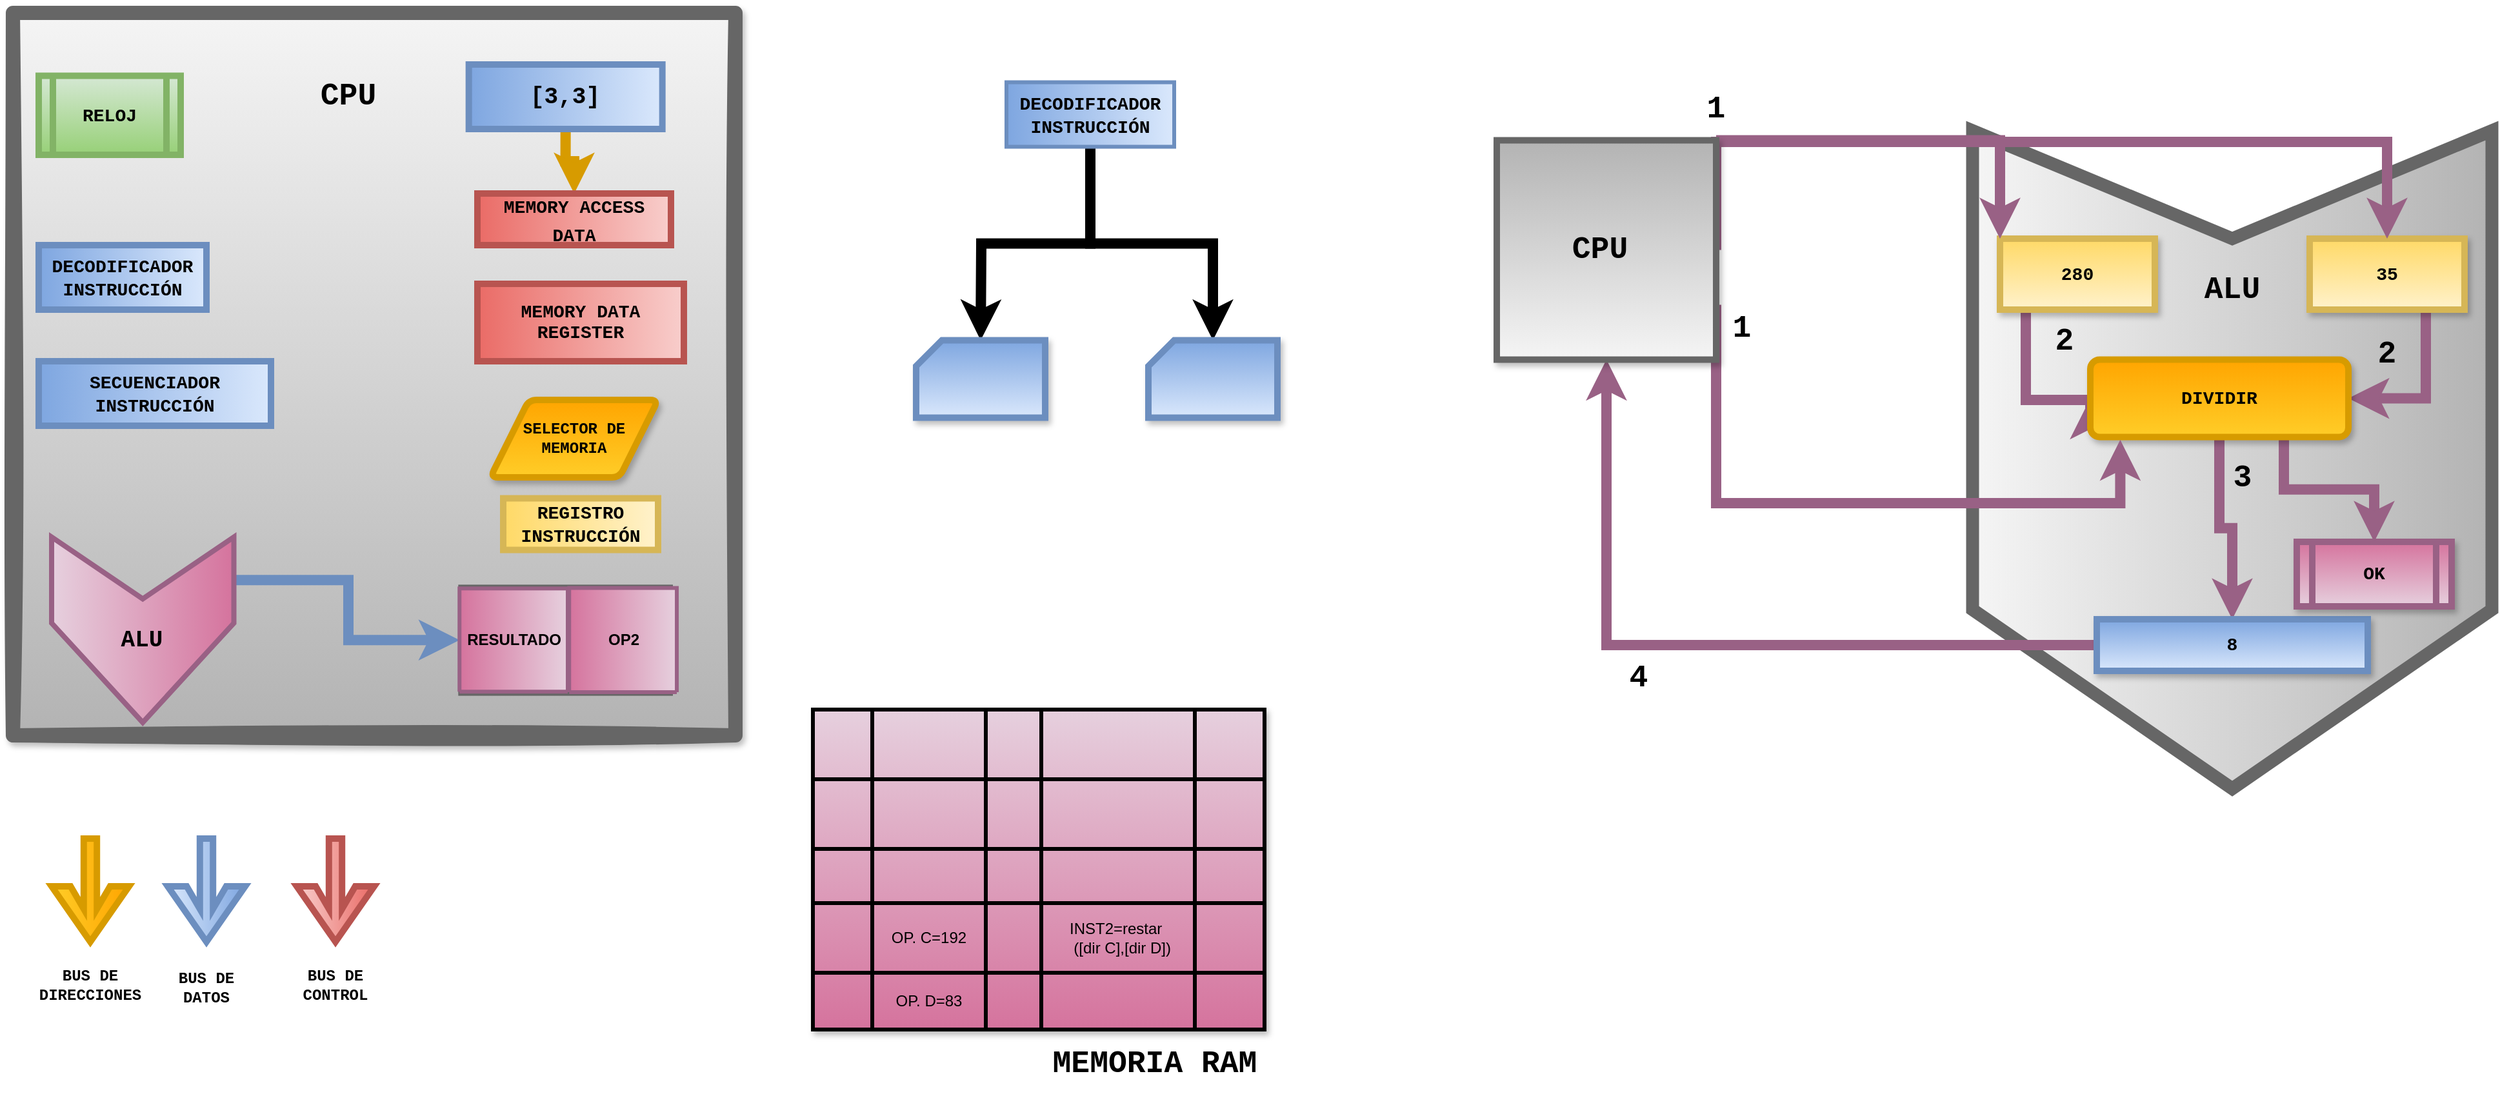 <mxfile version="20.8.16" type="device"><diagram name="Página-1" id="eSOa-aMUVNULndthw17S"><mxGraphModel dx="1650" dy="2099" grid="1" gridSize="10" guides="1" tooltips="1" connect="1" arrows="1" fold="1" page="1" pageScale="1" pageWidth="827" pageHeight="1169" math="0" shadow="0"><root><mxCell id="0"/><mxCell id="1" parent="0"/><mxCell id="Ky4NB8-9sMwnUa2ichxt-1" value="" style="whiteSpace=wrap;html=1;aspect=fixed;fillColor=#f5f5f5;strokeColor=#666666;gradientColor=#b3b3b3;strokeWidth=11;gradientDirection=south;shadow=1;sketch=1;curveFitting=1;jiggle=2;" parent="1" vertex="1"><mxGeometry x="310" y="-20" width="560" height="560" as="geometry"/></mxCell><mxCell id="Ky4NB8-9sMwnUa2ichxt-38" value="" style="shape=table;startSize=0;container=1;collapsible=0;childLayout=tableLayout;fillColor=#e6d0de;strokeColor=#000000;strokeWidth=3;swimlaneFillColor=none;shadow=1;gradientColor=#d5739d;" parent="1" vertex="1"><mxGeometry x="930" y="520" width="350" height="248" as="geometry"/></mxCell><mxCell id="Ky4NB8-9sMwnUa2ichxt-39" value="" style="shape=tableRow;horizontal=0;startSize=0;swimlaneHead=0;swimlaneBody=0;strokeColor=inherit;top=0;left=0;bottom=0;right=0;collapsible=0;dropTarget=0;fillColor=none;points=[[0,0.5],[1,0.5]];portConstraint=eastwest;" parent="Ky4NB8-9sMwnUa2ichxt-38" vertex="1"><mxGeometry width="350" height="54" as="geometry"/></mxCell><mxCell id="Ky4NB8-9sMwnUa2ichxt-40" value="" style="shape=partialRectangle;html=1;whiteSpace=wrap;connectable=0;strokeColor=inherit;overflow=hidden;fillColor=none;top=0;left=0;bottom=0;right=0;pointerEvents=1;" parent="Ky4NB8-9sMwnUa2ichxt-39" vertex="1"><mxGeometry width="46" height="54" as="geometry"><mxRectangle width="46" height="54" as="alternateBounds"/></mxGeometry></mxCell><mxCell id="Ky4NB8-9sMwnUa2ichxt-41" value="" style="shape=partialRectangle;html=1;whiteSpace=wrap;connectable=0;strokeColor=inherit;overflow=hidden;fillColor=none;top=0;left=0;bottom=0;right=0;pointerEvents=1;" parent="Ky4NB8-9sMwnUa2ichxt-39" vertex="1"><mxGeometry x="46" width="88" height="54" as="geometry"><mxRectangle width="88" height="54" as="alternateBounds"/></mxGeometry></mxCell><mxCell id="Ky4NB8-9sMwnUa2ichxt-42" value="" style="shape=partialRectangle;html=1;whiteSpace=wrap;connectable=0;strokeColor=inherit;overflow=hidden;fillColor=none;top=0;left=0;bottom=0;right=0;pointerEvents=1;" parent="Ky4NB8-9sMwnUa2ichxt-39" vertex="1"><mxGeometry x="134" width="43" height="54" as="geometry"><mxRectangle width="43" height="54" as="alternateBounds"/></mxGeometry></mxCell><mxCell id="Ky4NB8-9sMwnUa2ichxt-43" value="" style="shape=partialRectangle;html=1;whiteSpace=wrap;connectable=0;strokeColor=inherit;overflow=hidden;fillColor=none;top=0;left=0;bottom=0;right=0;pointerEvents=1;" parent="Ky4NB8-9sMwnUa2ichxt-39" vertex="1"><mxGeometry x="177" width="119" height="54" as="geometry"><mxRectangle width="119" height="54" as="alternateBounds"/></mxGeometry></mxCell><mxCell id="Ky4NB8-9sMwnUa2ichxt-44" value="" style="shape=partialRectangle;html=1;whiteSpace=wrap;connectable=0;strokeColor=inherit;overflow=hidden;fillColor=none;top=0;left=0;bottom=0;right=0;pointerEvents=1;" parent="Ky4NB8-9sMwnUa2ichxt-39" vertex="1"><mxGeometry x="296" width="54" height="54" as="geometry"><mxRectangle width="54" height="54" as="alternateBounds"/></mxGeometry></mxCell><mxCell id="Ky4NB8-9sMwnUa2ichxt-45" value="" style="shape=tableRow;horizontal=0;startSize=0;swimlaneHead=0;swimlaneBody=0;strokeColor=inherit;top=0;left=0;bottom=0;right=0;collapsible=0;dropTarget=0;fillColor=none;points=[[0,0.5],[1,0.5]];portConstraint=eastwest;" parent="Ky4NB8-9sMwnUa2ichxt-38" vertex="1"><mxGeometry y="54" width="350" height="54" as="geometry"/></mxCell><mxCell id="Ky4NB8-9sMwnUa2ichxt-46" value="" style="shape=partialRectangle;html=1;whiteSpace=wrap;connectable=0;strokeColor=inherit;overflow=hidden;fillColor=none;top=0;left=0;bottom=0;right=0;pointerEvents=1;" parent="Ky4NB8-9sMwnUa2ichxt-45" vertex="1"><mxGeometry width="46" height="54" as="geometry"><mxRectangle width="46" height="54" as="alternateBounds"/></mxGeometry></mxCell><mxCell id="Ky4NB8-9sMwnUa2ichxt-47" value="" style="shape=partialRectangle;html=1;whiteSpace=wrap;connectable=0;strokeColor=inherit;overflow=hidden;fillColor=none;top=0;left=0;bottom=0;right=0;pointerEvents=1;" parent="Ky4NB8-9sMwnUa2ichxt-45" vertex="1"><mxGeometry x="46" width="88" height="54" as="geometry"><mxRectangle width="88" height="54" as="alternateBounds"/></mxGeometry></mxCell><mxCell id="Ky4NB8-9sMwnUa2ichxt-48" value="" style="shape=partialRectangle;html=1;whiteSpace=wrap;connectable=0;strokeColor=inherit;overflow=hidden;fillColor=none;top=0;left=0;bottom=0;right=0;pointerEvents=1;" parent="Ky4NB8-9sMwnUa2ichxt-45" vertex="1"><mxGeometry x="134" width="43" height="54" as="geometry"><mxRectangle width="43" height="54" as="alternateBounds"/></mxGeometry></mxCell><mxCell id="Ky4NB8-9sMwnUa2ichxt-49" value="" style="shape=partialRectangle;html=1;whiteSpace=wrap;connectable=0;strokeColor=inherit;overflow=hidden;fillColor=none;top=0;left=0;bottom=0;right=0;pointerEvents=1;" parent="Ky4NB8-9sMwnUa2ichxt-45" vertex="1"><mxGeometry x="177" width="119" height="54" as="geometry"><mxRectangle width="119" height="54" as="alternateBounds"/></mxGeometry></mxCell><mxCell id="Ky4NB8-9sMwnUa2ichxt-50" value="" style="shape=partialRectangle;html=1;whiteSpace=wrap;connectable=0;strokeColor=inherit;overflow=hidden;fillColor=none;top=0;left=0;bottom=0;right=0;pointerEvents=1;" parent="Ky4NB8-9sMwnUa2ichxt-45" vertex="1"><mxGeometry x="296" width="54" height="54" as="geometry"><mxRectangle width="54" height="54" as="alternateBounds"/></mxGeometry></mxCell><mxCell id="Ky4NB8-9sMwnUa2ichxt-51" value="" style="shape=tableRow;horizontal=0;startSize=0;swimlaneHead=0;swimlaneBody=0;strokeColor=inherit;top=0;left=0;bottom=0;right=0;collapsible=0;dropTarget=0;fillColor=none;points=[[0,0.5],[1,0.5]];portConstraint=eastwest;" parent="Ky4NB8-9sMwnUa2ichxt-38" vertex="1"><mxGeometry y="108" width="350" height="42" as="geometry"/></mxCell><mxCell id="Ky4NB8-9sMwnUa2ichxt-52" value="" style="shape=partialRectangle;html=1;whiteSpace=wrap;connectable=0;strokeColor=inherit;overflow=hidden;fillColor=none;top=0;left=0;bottom=0;right=0;pointerEvents=1;" parent="Ky4NB8-9sMwnUa2ichxt-51" vertex="1"><mxGeometry width="46" height="42" as="geometry"><mxRectangle width="46" height="42" as="alternateBounds"/></mxGeometry></mxCell><mxCell id="Ky4NB8-9sMwnUa2ichxt-53" value="" style="shape=partialRectangle;html=1;whiteSpace=wrap;connectable=0;strokeColor=inherit;overflow=hidden;fillColor=none;top=0;left=0;bottom=0;right=0;pointerEvents=1;" parent="Ky4NB8-9sMwnUa2ichxt-51" vertex="1"><mxGeometry x="46" width="88" height="42" as="geometry"><mxRectangle width="88" height="42" as="alternateBounds"/></mxGeometry></mxCell><mxCell id="Ky4NB8-9sMwnUa2ichxt-54" value="" style="shape=partialRectangle;html=1;whiteSpace=wrap;connectable=0;strokeColor=inherit;overflow=hidden;fillColor=none;top=0;left=0;bottom=0;right=0;pointerEvents=1;" parent="Ky4NB8-9sMwnUa2ichxt-51" vertex="1"><mxGeometry x="134" width="43" height="42" as="geometry"><mxRectangle width="43" height="42" as="alternateBounds"/></mxGeometry></mxCell><mxCell id="Ky4NB8-9sMwnUa2ichxt-55" value="" style="shape=partialRectangle;html=1;whiteSpace=wrap;connectable=0;strokeColor=inherit;overflow=hidden;fillColor=none;top=0;left=0;bottom=0;right=0;pointerEvents=1;shadow=0;" parent="Ky4NB8-9sMwnUa2ichxt-51" vertex="1"><mxGeometry x="177" width="119" height="42" as="geometry"><mxRectangle width="119" height="42" as="alternateBounds"/></mxGeometry></mxCell><mxCell id="Ky4NB8-9sMwnUa2ichxt-56" value="" style="shape=partialRectangle;html=1;whiteSpace=wrap;connectable=0;strokeColor=inherit;overflow=hidden;fillColor=none;top=0;left=0;bottom=0;right=0;pointerEvents=1;" parent="Ky4NB8-9sMwnUa2ichxt-51" vertex="1"><mxGeometry x="296" width="54" height="42" as="geometry"><mxRectangle width="54" height="42" as="alternateBounds"/></mxGeometry></mxCell><mxCell id="Ky4NB8-9sMwnUa2ichxt-57" value="" style="shape=tableRow;horizontal=0;startSize=0;swimlaneHead=0;swimlaneBody=0;strokeColor=inherit;top=0;left=0;bottom=0;right=0;collapsible=0;dropTarget=0;fillColor=none;points=[[0,0.5],[1,0.5]];portConstraint=eastwest;" parent="Ky4NB8-9sMwnUa2ichxt-38" vertex="1"><mxGeometry y="150" width="350" height="54" as="geometry"/></mxCell><mxCell id="Ky4NB8-9sMwnUa2ichxt-58" value="" style="shape=partialRectangle;html=1;whiteSpace=wrap;connectable=0;strokeColor=inherit;overflow=hidden;fillColor=none;top=0;left=0;bottom=0;right=0;pointerEvents=1;" parent="Ky4NB8-9sMwnUa2ichxt-57" vertex="1"><mxGeometry width="46" height="54" as="geometry"><mxRectangle width="46" height="54" as="alternateBounds"/></mxGeometry></mxCell><mxCell id="Ky4NB8-9sMwnUa2ichxt-59" value="OP. C=192" style="shape=partialRectangle;html=1;whiteSpace=wrap;connectable=0;strokeColor=inherit;overflow=hidden;fillColor=none;top=0;left=0;bottom=0;right=0;pointerEvents=1;" parent="Ky4NB8-9sMwnUa2ichxt-57" vertex="1"><mxGeometry x="46" width="88" height="54" as="geometry"><mxRectangle width="88" height="54" as="alternateBounds"/></mxGeometry></mxCell><mxCell id="Ky4NB8-9sMwnUa2ichxt-60" value="" style="shape=partialRectangle;html=1;whiteSpace=wrap;connectable=0;strokeColor=inherit;overflow=hidden;fillColor=none;top=0;left=0;bottom=0;right=0;pointerEvents=1;" parent="Ky4NB8-9sMwnUa2ichxt-57" vertex="1"><mxGeometry x="134" width="43" height="54" as="geometry"><mxRectangle width="43" height="54" as="alternateBounds"/></mxGeometry></mxCell><mxCell id="Ky4NB8-9sMwnUa2ichxt-61" value="&amp;nbsp; &amp;nbsp; &amp;nbsp; INST2=restar&amp;nbsp; &amp;nbsp; &amp;nbsp; &amp;nbsp; &amp;nbsp; ([dir C],[dir D])" style="shape=partialRectangle;html=1;whiteSpace=wrap;connectable=0;strokeColor=inherit;overflow=hidden;fillColor=none;top=0;left=0;bottom=0;right=0;pointerEvents=1;" parent="Ky4NB8-9sMwnUa2ichxt-57" vertex="1"><mxGeometry x="177" width="119" height="54" as="geometry"><mxRectangle width="119" height="54" as="alternateBounds"/></mxGeometry></mxCell><mxCell id="Ky4NB8-9sMwnUa2ichxt-62" value="" style="shape=partialRectangle;html=1;whiteSpace=wrap;connectable=0;strokeColor=inherit;overflow=hidden;fillColor=none;top=0;left=0;bottom=0;right=0;pointerEvents=1;" parent="Ky4NB8-9sMwnUa2ichxt-57" vertex="1"><mxGeometry x="296" width="54" height="54" as="geometry"><mxRectangle width="54" height="54" as="alternateBounds"/></mxGeometry></mxCell><mxCell id="Ky4NB8-9sMwnUa2ichxt-63" value="" style="shape=tableRow;horizontal=0;startSize=0;swimlaneHead=0;swimlaneBody=0;strokeColor=inherit;top=0;left=0;bottom=0;right=0;collapsible=0;dropTarget=0;fillColor=none;points=[[0,0.5],[1,0.5]];portConstraint=eastwest;" parent="Ky4NB8-9sMwnUa2ichxt-38" vertex="1"><mxGeometry y="204" width="350" height="44" as="geometry"/></mxCell><mxCell id="Ky4NB8-9sMwnUa2ichxt-64" value="" style="shape=partialRectangle;html=1;whiteSpace=wrap;connectable=0;strokeColor=inherit;overflow=hidden;fillColor=none;top=0;left=0;bottom=0;right=0;pointerEvents=1;" parent="Ky4NB8-9sMwnUa2ichxt-63" vertex="1"><mxGeometry width="46" height="44" as="geometry"><mxRectangle width="46" height="44" as="alternateBounds"/></mxGeometry></mxCell><mxCell id="Ky4NB8-9sMwnUa2ichxt-65" value="OP. D=83" style="shape=partialRectangle;html=1;whiteSpace=wrap;connectable=0;strokeColor=inherit;overflow=hidden;fillColor=none;top=0;left=0;bottom=0;right=0;pointerEvents=1;" parent="Ky4NB8-9sMwnUa2ichxt-63" vertex="1"><mxGeometry x="46" width="88" height="44" as="geometry"><mxRectangle width="88" height="44" as="alternateBounds"/></mxGeometry></mxCell><mxCell id="Ky4NB8-9sMwnUa2ichxt-66" value="" style="shape=partialRectangle;html=1;whiteSpace=wrap;connectable=0;strokeColor=inherit;overflow=hidden;fillColor=none;top=0;left=0;bottom=0;right=0;pointerEvents=1;" parent="Ky4NB8-9sMwnUa2ichxt-63" vertex="1"><mxGeometry x="134" width="43" height="44" as="geometry"><mxRectangle width="43" height="44" as="alternateBounds"/></mxGeometry></mxCell><mxCell id="Ky4NB8-9sMwnUa2ichxt-67" value="" style="shape=partialRectangle;html=1;whiteSpace=wrap;connectable=0;strokeColor=inherit;overflow=hidden;fillColor=none;top=0;left=0;bottom=0;right=0;pointerEvents=1;" parent="Ky4NB8-9sMwnUa2ichxt-63" vertex="1"><mxGeometry x="177" width="119" height="44" as="geometry"><mxRectangle width="119" height="44" as="alternateBounds"/></mxGeometry></mxCell><mxCell id="Ky4NB8-9sMwnUa2ichxt-68" value="" style="shape=partialRectangle;html=1;whiteSpace=wrap;connectable=0;strokeColor=inherit;overflow=hidden;fillColor=none;top=0;left=0;bottom=0;right=0;pointerEvents=1;" parent="Ky4NB8-9sMwnUa2ichxt-63" vertex="1"><mxGeometry x="296" width="54" height="44" as="geometry"><mxRectangle width="54" height="44" as="alternateBounds"/></mxGeometry></mxCell><mxCell id="Ky4NB8-9sMwnUa2ichxt-123" style="edgeStyle=orthogonalEdgeStyle;rounded=0;orthogonalLoop=1;jettySize=auto;html=1;exitX=0.5;exitY=1;exitDx=0;exitDy=0;entryX=0.5;entryY=0;entryDx=0;entryDy=0;fontFamily=Courier New;fillColor=#ffcd28;gradientColor=#ffa500;strokeColor=#d79b00;strokeWidth=8;" parent="1" source="Ky4NB8-9sMwnUa2ichxt-69" target="Ky4NB8-9sMwnUa2ichxt-70" edge="1"><mxGeometry relative="1" as="geometry"/></mxCell><mxCell id="Ky4NB8-9sMwnUa2ichxt-69" value="&lt;h2&gt;&lt;font face=&quot;Courier New&quot;&gt;[3,3]&lt;/font&gt;&lt;/h2&gt;" style="rounded=0;whiteSpace=wrap;html=1;shadow=0;sketch=0;fillColor=#dae8fc;strokeColor=#6c8ebf;strokeWidth=5;gradientDirection=west;gradientColor=#7ea6e0;" parent="1" vertex="1"><mxGeometry x="663.33" y="20" width="150" height="50" as="geometry"/></mxCell><mxCell id="Ky4NB8-9sMwnUa2ichxt-70" value="&lt;h2&gt;&lt;font style=&quot;font-size: 14px;&quot; face=&quot;Courier New&quot;&gt;MEMORY ACCESS DATA&lt;/font&gt;&lt;/h2&gt;" style="rounded=0;whiteSpace=wrap;html=1;shadow=0;sketch=0;fillColor=#f8cecc;strokeColor=#b85450;strokeWidth=5;gradientDirection=west;gradientColor=#ea6b66;" parent="1" vertex="1"><mxGeometry x="670" y="120" width="150" height="40" as="geometry"/></mxCell><mxCell id="Ky4NB8-9sMwnUa2ichxt-71" value="&lt;h3 style=&quot;line-height: 110%;&quot;&gt;&lt;span style=&quot;font-size: 14px;&quot;&gt;MEMORY DATA REGISTER&lt;/span&gt;&lt;/h3&gt;" style="rounded=0;whiteSpace=wrap;html=1;shadow=0;sketch=0;fillColor=#f8cecc;strokeColor=#b85450;strokeWidth=5;fontFamily=Courier New;fontStyle=1;gradientDirection=west;gradientColor=#ea6b66;" parent="1" vertex="1"><mxGeometry x="670" y="190" width="160" height="60" as="geometry"/></mxCell><mxCell id="Ky4NB8-9sMwnUa2ichxt-147" style="edgeStyle=orthogonalEdgeStyle;rounded=0;orthogonalLoop=1;jettySize=auto;html=1;exitX=0;exitY=0;exitDx=33.335;exitDy=0;entryX=0.5;entryY=1;entryDx=0;entryDy=0;strokeWidth=8;fontFamily=Courier New;fontSize=18;fillColor=#dae8fc;gradientColor=#7ea6e0;strokeColor=#6c8ebf;exitPerimeter=0;" parent="1" source="Ky4NB8-9sMwnUa2ichxt-98" target="Ky4NB8-9sMwnUa2ichxt-75" edge="1"><mxGeometry relative="1" as="geometry"><Array as="points"><mxPoint x="570" y="420"/><mxPoint x="570" y="466"/></Array></mxGeometry></mxCell><mxCell id="Ky4NB8-9sMwnUa2ichxt-72" value="&lt;h3&gt;&lt;font face=&quot;Courier New&quot;&gt;DECODIFICADOR INSTRUCCIÓN&lt;/font&gt;&lt;/h3&gt;" style="rounded=0;whiteSpace=wrap;html=1;shadow=0;sketch=0;fillColor=#dae8fc;strokeColor=#6c8ebf;strokeWidth=5;gradientDirection=west;gradientColor=#7ea6e0;" parent="1" vertex="1"><mxGeometry x="330" y="160" width="130" height="50" as="geometry"/></mxCell><mxCell id="Ky4NB8-9sMwnUa2ichxt-73" value="&lt;h3&gt;&lt;font face=&quot;Courier New&quot;&gt;SECUENCIADOR INSTRUCCIÓN&lt;/font&gt;&lt;/h3&gt;" style="rounded=0;whiteSpace=wrap;html=1;shadow=0;sketch=0;fillColor=#dae8fc;strokeColor=#6c8ebf;strokeWidth=5;gradientDirection=west;gradientColor=#7ea6e0;" parent="1" vertex="1"><mxGeometry x="330" y="250" width="180" height="50" as="geometry"/></mxCell><mxCell id="Ky4NB8-9sMwnUa2ichxt-89" value="&lt;h3&gt;&lt;font face=&quot;Courier New&quot;&gt;RELOJ&lt;/font&gt;&lt;/h3&gt;" style="shape=process;whiteSpace=wrap;html=1;backgroundOutline=1;rounded=0;shadow=0;sketch=0;strokeWidth=5;fillColor=#d5e8d4;strokeColor=#82b366;gradientColor=#97d077;" parent="1" vertex="1"><mxGeometry x="330" y="28.75" width="110" height="61.25" as="geometry"/></mxCell><mxCell id="Ky4NB8-9sMwnUa2ichxt-90" value="&lt;h3&gt;&lt;font face=&quot;Courier New&quot;&gt;REGISTRO INSTRUCCIÓN&lt;/font&gt;&lt;/h3&gt;" style="rounded=0;whiteSpace=wrap;html=1;shadow=0;sketch=0;strokeWidth=5;fillColor=#fff2cc;strokeColor=#d6b656;gradientDirection=west;gradientColor=#ffd966;" parent="1" vertex="1"><mxGeometry x="690" y="356.25" width="120" height="40" as="geometry"/></mxCell><mxCell id="Ky4NB8-9sMwnUa2ichxt-94" value="&lt;h1&gt;MEMORIA RAM&lt;/h1&gt;" style="text;strokeColor=none;align=center;fillColor=none;html=1;verticalAlign=middle;whiteSpace=wrap;rounded=0;fontFamily=Courier New;" parent="1" vertex="1"><mxGeometry x="1110" y="780" width="170" height="30" as="geometry"/></mxCell><mxCell id="Ky4NB8-9sMwnUa2ichxt-95" value="&lt;h1&gt;CPU&lt;/h1&gt;" style="text;strokeColor=none;align=center;fillColor=none;html=1;verticalAlign=middle;whiteSpace=wrap;rounded=0;fontFamily=Courier New;" parent="1" vertex="1"><mxGeometry x="540" y="30" width="60" height="30" as="geometry"/></mxCell><mxCell id="Ky4NB8-9sMwnUa2ichxt-98" value="" style="html=1;shadow=0;dashed=0;align=center;verticalAlign=middle;shape=mxgraph.arrows2.arrow;dy=0;dx=77.08;notch=47.92;rounded=0;sketch=0;strokeColor=#996185;strokeWidth=4;fontFamily=Courier New;fillColor=#e6d0de;gradientColor=#d5739d;gradientDirection=north;rotation=90;" parent="1" vertex="1"><mxGeometry x="338.75" y="387.5" width="143.75" height="141.25" as="geometry"/></mxCell><mxCell id="Ky4NB8-9sMwnUa2ichxt-99" value="&lt;h2&gt;ALU&lt;/h2&gt;" style="text;strokeColor=none;align=center;fillColor=none;html=1;verticalAlign=middle;whiteSpace=wrap;rounded=0;fontFamily=Courier New;" parent="1" vertex="1"><mxGeometry x="380" y="451.25" width="60" height="30" as="geometry"/></mxCell><mxCell id="Ky4NB8-9sMwnUa2ichxt-100" value="" style="html=1;shadow=0;dashed=0;align=center;verticalAlign=middle;shape=mxgraph.arrows2.arrow;dy=0;dx=138.71;notch=83.7;rounded=0;labelBackgroundColor=none;sketch=0;strokeColor=#666666;strokeWidth=10;fontFamily=Courier New;fillColor=#f5f5f5;gradientColor=#b3b3b3;gradientDirection=north;rotation=90;" parent="1" vertex="1"><mxGeometry x="1775" y="125" width="510" height="402.5" as="geometry"/></mxCell><mxCell id="Ky4NB8-9sMwnUa2ichxt-167" style="edgeStyle=orthogonalEdgeStyle;rounded=0;orthogonalLoop=1;jettySize=auto;html=1;entryX=0;entryY=0.5;entryDx=0;entryDy=0;strokeWidth=8;fontFamily=Courier New;fontSize=24;fillColor=#e6d0de;gradientColor=#d5739d;strokeColor=#996185;" parent="1" source="Ky4NB8-9sMwnUa2ichxt-101" target="Ky4NB8-9sMwnUa2ichxt-103" edge="1"><mxGeometry relative="1" as="geometry"><Array as="points"><mxPoint x="1870" y="280"/></Array></mxGeometry></mxCell><mxCell id="Ky4NB8-9sMwnUa2ichxt-101" value="&lt;h3&gt;280&lt;/h3&gt;" style="rounded=0;whiteSpace=wrap;html=1;shadow=1;labelBackgroundColor=none;sketch=0;strokeColor=#d6b656;strokeWidth=5;fontFamily=Courier New;fillColor=#fff2cc;gradientColor=#ffd966;gradientDirection=north;" parent="1" vertex="1"><mxGeometry x="1850" y="155" width="120" height="55" as="geometry"/></mxCell><mxCell id="Ky4NB8-9sMwnUa2ichxt-168" style="edgeStyle=orthogonalEdgeStyle;rounded=0;orthogonalLoop=1;jettySize=auto;html=1;exitX=0.75;exitY=1;exitDx=0;exitDy=0;entryX=1;entryY=0.5;entryDx=0;entryDy=0;strokeWidth=8;fontFamily=Courier New;fontSize=24;fillColor=#e6d0de;gradientColor=#d5739d;strokeColor=#996185;" parent="1" source="Ky4NB8-9sMwnUa2ichxt-102" target="Ky4NB8-9sMwnUa2ichxt-103" edge="1"><mxGeometry relative="1" as="geometry"/></mxCell><mxCell id="Ky4NB8-9sMwnUa2ichxt-102" value="&lt;h3&gt;35&lt;/h3&gt;" style="rounded=0;whiteSpace=wrap;html=1;shadow=1;labelBackgroundColor=none;sketch=0;strokeColor=#d6b656;strokeWidth=5;fontFamily=Courier New;fillColor=#fff2cc;gradientColor=#ffd966;gradientDirection=north;" parent="1" vertex="1"><mxGeometry x="2090" y="155" width="120" height="55" as="geometry"/></mxCell><mxCell id="Ky4NB8-9sMwnUa2ichxt-176" style="edgeStyle=orthogonalEdgeStyle;rounded=0;orthogonalLoop=1;jettySize=auto;html=1;exitX=0.5;exitY=1;exitDx=0;exitDy=0;entryX=0.5;entryY=0;entryDx=0;entryDy=0;strokeWidth=8;fontFamily=Courier New;fontSize=24;fillColor=#e6d0de;gradientColor=#d5739d;strokeColor=#996185;" parent="1" source="Ky4NB8-9sMwnUa2ichxt-103" target="Ky4NB8-9sMwnUa2ichxt-104" edge="1"><mxGeometry relative="1" as="geometry"/></mxCell><mxCell id="Ky4NB8-9sMwnUa2ichxt-177" style="edgeStyle=orthogonalEdgeStyle;rounded=0;orthogonalLoop=1;jettySize=auto;html=1;exitX=0.75;exitY=1;exitDx=0;exitDy=0;entryX=0.5;entryY=0;entryDx=0;entryDy=0;strokeWidth=8;fontFamily=Courier New;fontSize=24;fillColor=#e6d0de;gradientColor=#d5739d;strokeColor=#996185;" parent="1" source="Ky4NB8-9sMwnUa2ichxt-103" target="Ky4NB8-9sMwnUa2ichxt-105" edge="1"><mxGeometry relative="1" as="geometry"/></mxCell><mxCell id="Ky4NB8-9sMwnUa2ichxt-103" value="&lt;h3&gt;DIVIDIR&lt;/h3&gt;" style="rounded=1;whiteSpace=wrap;html=1;shadow=1;labelBackgroundColor=none;sketch=0;strokeColor=#d79b00;strokeWidth=5;fontFamily=Courier New;fillColor=#ffcd28;gradientColor=#ffa500;gradientDirection=north;arcSize=12;" parent="1" vertex="1"><mxGeometry x="1920" y="248.75" width="200" height="60" as="geometry"/></mxCell><mxCell id="Ky4NB8-9sMwnUa2ichxt-169" style="edgeStyle=orthogonalEdgeStyle;rounded=0;orthogonalLoop=1;jettySize=auto;html=1;exitX=0;exitY=0.5;exitDx=0;exitDy=0;entryX=0.5;entryY=1;entryDx=0;entryDy=0;strokeWidth=8;fontFamily=Courier New;fontSize=24;fillColor=#e6d0de;gradientColor=#d5739d;strokeColor=#996185;" parent="1" source="Ky4NB8-9sMwnUa2ichxt-104" target="Ky4NB8-9sMwnUa2ichxt-162" edge="1"><mxGeometry relative="1" as="geometry"/></mxCell><mxCell id="Ky4NB8-9sMwnUa2ichxt-104" value="&lt;h3&gt;8&lt;/h3&gt;" style="rounded=0;whiteSpace=wrap;html=1;shadow=1;labelBackgroundColor=none;sketch=0;strokeColor=#6c8ebf;strokeWidth=5;fontFamily=Courier New;fillColor=#dae8fc;gradientColor=#7ea6e0;gradientDirection=north;" parent="1" vertex="1"><mxGeometry x="1925" y="450" width="210" height="40" as="geometry"/></mxCell><mxCell id="Ky4NB8-9sMwnUa2ichxt-105" value="&lt;h3&gt;OK&lt;/h3&gt;" style="shape=process;whiteSpace=wrap;html=1;backgroundOutline=1;rounded=0;shadow=1;labelBackgroundColor=none;sketch=0;strokeColor=#996185;strokeWidth=5;fontFamily=Courier New;fillColor=#e6d0de;gradientColor=#d5739d;gradientDirection=north;" parent="1" vertex="1"><mxGeometry x="2080" y="390" width="120" height="50" as="geometry"/></mxCell><mxCell id="Ky4NB8-9sMwnUa2ichxt-107" value="&lt;h1&gt;ALU&lt;/h1&gt;" style="text;strokeColor=none;align=center;fillColor=none;html=1;verticalAlign=middle;whiteSpace=wrap;rounded=0;fontFamily=Courier New;" parent="1" vertex="1"><mxGeometry x="2000" y="180" width="60" height="30" as="geometry"/></mxCell><mxCell id="Ky4NB8-9sMwnUa2ichxt-119" value="&lt;b&gt;SELECTOR DE MEMORIA&lt;/b&gt;" style="shape=parallelogram;html=1;strokeWidth=5;perimeter=parallelogramPerimeter;whiteSpace=wrap;rounded=1;arcSize=12;size=0.23;shadow=1;labelBackgroundColor=none;sketch=0;strokeColor=#d79b00;fontFamily=Courier New;fillColor=#ffcd28;gradientColor=#ffa500;gradientDirection=north;" parent="1" vertex="1"><mxGeometry x="680" y="280" width="130" height="60" as="geometry"/></mxCell><mxCell id="Ky4NB8-9sMwnUa2ichxt-125" value="" style="group" parent="1" vertex="1" connectable="0"><mxGeometry x="340" y="620" width="250" height="131.25" as="geometry"/></mxCell><mxCell id="Ky4NB8-9sMwnUa2ichxt-109" value="" style="html=1;shadow=0;dashed=0;align=center;verticalAlign=middle;shape=mxgraph.arrows2.sharpArrow2;dy1=0.83;dx1=25.5;dx2=43;dy3=0.49;dx3=43;notch=0;rounded=0;labelBackgroundColor=none;sketch=0;strokeColor=#6c8ebf;strokeWidth=5;fontFamily=Courier New;fillColor=#dae8fc;gradientColor=#7ea6e0;gradientDirection=north;rotation=90;" parent="Ky4NB8-9sMwnUa2ichxt-125" vertex="1"><mxGeometry x="80" y="10" width="80" height="60" as="geometry"/></mxCell><mxCell id="Ky4NB8-9sMwnUa2ichxt-110" value="" style="html=1;shadow=0;dashed=0;align=center;verticalAlign=middle;shape=mxgraph.arrows2.sharpArrow2;dy1=0.83;dx1=25.5;dx2=43;dy3=0.49;dx3=43;notch=0;rounded=0;labelBackgroundColor=none;sketch=0;strokeColor=#d79b00;strokeWidth=5;fontFamily=Courier New;fillColor=#ffcd28;gradientColor=#ffa500;gradientDirection=north;rotation=90;" parent="Ky4NB8-9sMwnUa2ichxt-125" vertex="1"><mxGeometry x="-10" y="10" width="80" height="60" as="geometry"/></mxCell><mxCell id="Ky4NB8-9sMwnUa2ichxt-111" value="" style="html=1;shadow=0;dashed=0;align=center;verticalAlign=middle;shape=mxgraph.arrows2.sharpArrow2;dy1=0.83;dx1=25.5;dx2=43;dy3=0.49;dx3=43;notch=0;rounded=0;labelBackgroundColor=none;sketch=0;strokeColor=#b85450;strokeWidth=5;fontFamily=Courier New;fillColor=#f8cecc;gradientColor=#ea6b66;gradientDirection=north;rotation=90;" parent="Ky4NB8-9sMwnUa2ichxt-125" vertex="1"><mxGeometry x="180" y="10" width="80" height="60" as="geometry"/></mxCell><mxCell id="Ky4NB8-9sMwnUa2ichxt-114" value="BUS DE DIRECCIONES" style="text;strokeColor=none;align=center;fillColor=none;html=1;verticalAlign=middle;whiteSpace=wrap;rounded=0;fontFamily=Courier New;fontStyle=1" parent="Ky4NB8-9sMwnUa2ichxt-125" vertex="1"><mxGeometry y="98.75" width="60" height="30" as="geometry"/></mxCell><mxCell id="Ky4NB8-9sMwnUa2ichxt-115" value="&lt;b&gt;BUS DE DATOS&lt;/b&gt;" style="text;strokeColor=none;align=center;fillColor=none;html=1;verticalAlign=middle;whiteSpace=wrap;rounded=0;fontFamily=Courier New;" parent="Ky4NB8-9sMwnUa2ichxt-125" vertex="1"><mxGeometry x="90" y="101.25" width="60" height="30" as="geometry"/></mxCell><mxCell id="Ky4NB8-9sMwnUa2ichxt-117" value="&lt;b&gt;BUS DE CONTROL&lt;/b&gt;" style="text;strokeColor=none;align=center;fillColor=none;html=1;verticalAlign=middle;whiteSpace=wrap;rounded=0;fontFamily=Courier New;" parent="Ky4NB8-9sMwnUa2ichxt-125" vertex="1"><mxGeometry x="190" y="98.75" width="60" height="30" as="geometry"/></mxCell><mxCell id="Ky4NB8-9sMwnUa2ichxt-142" value="" style="edgeStyle=orthogonalEdgeStyle;rounded=0;orthogonalLoop=1;jettySize=auto;html=1;strokeWidth=8;fontFamily=Courier New;fontSize=18;" parent="1" source="Ky4NB8-9sMwnUa2ichxt-139" target="Ky4NB8-9sMwnUa2ichxt-141" edge="1"><mxGeometry relative="1" as="geometry"/></mxCell><mxCell id="Ky4NB8-9sMwnUa2ichxt-143" style="edgeStyle=orthogonalEdgeStyle;rounded=0;orthogonalLoop=1;jettySize=auto;html=1;exitX=0.5;exitY=1;exitDx=0;exitDy=0;entryX=0.5;entryY=0;entryDx=0;entryDy=0;entryPerimeter=0;strokeWidth=8;fontFamily=Courier New;fontSize=18;" parent="1" source="Ky4NB8-9sMwnUa2ichxt-139" edge="1"><mxGeometry relative="1" as="geometry"><mxPoint x="1060" y="233.75" as="targetPoint"/></mxGeometry></mxCell><mxCell id="Ky4NB8-9sMwnUa2ichxt-139" value="&lt;h3&gt;&lt;font face=&quot;Courier New&quot;&gt;DECODIFICADOR INSTRUCCIÓN&lt;/font&gt;&lt;/h3&gt;" style="rounded=0;whiteSpace=wrap;html=1;shadow=0;sketch=0;fillColor=#dae8fc;strokeColor=#6c8ebf;strokeWidth=3;gradientDirection=west;gradientColor=#7ea6e0;" parent="1" vertex="1"><mxGeometry x="1080" y="33.75" width="130" height="50" as="geometry"/></mxCell><mxCell id="Ky4NB8-9sMwnUa2ichxt-140" value="&lt;p style=&quot;line-height: 0%;&quot;&gt;&lt;br&gt;&lt;/p&gt;" style="verticalLabelPosition=bottom;verticalAlign=top;html=1;shape=card;whiteSpace=wrap;size=20;arcSize=12;rounded=0;shadow=1;labelBackgroundColor=none;sketch=0;strokeColor=#6c8ebf;strokeWidth=5;fontFamily=Courier New;fontSize=18;fillColor=#dae8fc;gradientColor=#7ea6e0;gradientDirection=north;" parent="1" vertex="1"><mxGeometry x="1010" y="233.75" width="100" height="60" as="geometry"/></mxCell><mxCell id="Ky4NB8-9sMwnUa2ichxt-141" value="" style="verticalLabelPosition=bottom;verticalAlign=top;html=1;shape=card;whiteSpace=wrap;size=20;arcSize=12;rounded=0;shadow=1;labelBackgroundColor=none;sketch=0;strokeColor=#6c8ebf;strokeWidth=5;fontFamily=Courier New;fontSize=18;fillColor=#dae8fc;gradientColor=#7ea6e0;gradientDirection=north;" parent="1" vertex="1"><mxGeometry x="1190" y="233.75" width="100" height="60" as="geometry"/></mxCell><mxCell id="Ky4NB8-9sMwnUa2ichxt-165" style="edgeStyle=orthogonalEdgeStyle;rounded=0;orthogonalLoop=1;jettySize=auto;html=1;exitX=1;exitY=0;exitDx=0;exitDy=0;entryX=0;entryY=0;entryDx=0;entryDy=0;strokeWidth=8;fontFamily=Courier New;fontSize=24;fillColor=#e6d0de;gradientColor=#d5739d;strokeColor=#996185;" parent="1" source="Ky4NB8-9sMwnUa2ichxt-162" target="Ky4NB8-9sMwnUa2ichxt-101" edge="1"><mxGeometry relative="1" as="geometry"><Array as="points"><mxPoint x="1850" y="79"/></Array></mxGeometry></mxCell><mxCell id="Ky4NB8-9sMwnUa2ichxt-166" style="edgeStyle=orthogonalEdgeStyle;rounded=0;orthogonalLoop=1;jettySize=auto;html=1;exitX=1;exitY=0.5;exitDx=0;exitDy=0;entryX=0.5;entryY=0;entryDx=0;entryDy=0;strokeWidth=8;fontFamily=Courier New;fontSize=24;fillColor=#e6d0de;gradientColor=#d5739d;strokeColor=#996185;" parent="1" source="Ky4NB8-9sMwnUa2ichxt-162" target="Ky4NB8-9sMwnUa2ichxt-102" edge="1"><mxGeometry relative="1" as="geometry"><Array as="points"><mxPoint x="1630" y="80"/><mxPoint x="2150" y="80"/></Array></mxGeometry></mxCell><mxCell id="Ky4NB8-9sMwnUa2ichxt-170" style="edgeStyle=orthogonalEdgeStyle;rounded=0;orthogonalLoop=1;jettySize=auto;html=1;exitX=1;exitY=0.75;exitDx=0;exitDy=0;entryX=0.116;entryY=1.036;entryDx=0;entryDy=0;strokeWidth=8;fontFamily=Courier New;fontSize=24;fillColor=#e6d0de;gradientColor=#d5739d;strokeColor=#996185;entryPerimeter=0;" parent="1" source="Ky4NB8-9sMwnUa2ichxt-162" target="Ky4NB8-9sMwnUa2ichxt-103" edge="1"><mxGeometry relative="1" as="geometry"><Array as="points"><mxPoint x="1630" y="360"/><mxPoint x="1943" y="360"/></Array></mxGeometry></mxCell><mxCell id="Ky4NB8-9sMwnUa2ichxt-162" value="" style="whiteSpace=wrap;html=1;aspect=fixed;rounded=0;shadow=1;labelBackgroundColor=none;sketch=0;strokeColor=#666666;strokeWidth=5;fontFamily=Courier New;fontSize=18;fillColor=#f5f5f5;gradientColor=#b3b3b3;gradientDirection=north;" parent="1" vertex="1"><mxGeometry x="1460" y="78.75" width="170" height="170" as="geometry"/></mxCell><mxCell id="Ky4NB8-9sMwnUa2ichxt-163" value="&lt;b&gt;&lt;font style=&quot;font-size: 24px;&quot;&gt;CPU&lt;/font&gt;&lt;/b&gt;" style="text;strokeColor=none;align=center;fillColor=none;html=1;verticalAlign=middle;whiteSpace=wrap;rounded=0;fontSize=18;fontFamily=Courier New;" parent="1" vertex="1"><mxGeometry x="1510" y="148.75" width="60" height="30" as="geometry"/></mxCell><mxCell id="Ky4NB8-9sMwnUa2ichxt-171" value="&lt;b&gt;1&lt;/b&gt;" style="text;strokeColor=none;align=center;fillColor=none;html=1;verticalAlign=middle;whiteSpace=wrap;rounded=0;fontSize=24;fontFamily=Courier New;" parent="1" vertex="1"><mxGeometry x="1600" y="40" width="60" height="30" as="geometry"/></mxCell><mxCell id="Ky4NB8-9sMwnUa2ichxt-172" value="&lt;b&gt;1&lt;/b&gt;" style="text;strokeColor=none;align=center;fillColor=none;html=1;verticalAlign=middle;whiteSpace=wrap;rounded=0;fontSize=24;fontFamily=Courier New;" parent="1" vertex="1"><mxGeometry x="1620" y="210" width="60" height="30" as="geometry"/></mxCell><mxCell id="Ky4NB8-9sMwnUa2ichxt-173" value="&lt;b&gt;2&lt;/b&gt;" style="text;strokeColor=none;align=center;fillColor=none;html=1;verticalAlign=middle;whiteSpace=wrap;rounded=0;fontSize=24;fontFamily=Courier New;" parent="1" vertex="1"><mxGeometry x="1870" y="220" width="60" height="30" as="geometry"/></mxCell><mxCell id="Ky4NB8-9sMwnUa2ichxt-174" value="&lt;b&gt;2&lt;/b&gt;" style="text;strokeColor=none;align=center;fillColor=none;html=1;verticalAlign=middle;whiteSpace=wrap;rounded=0;fontSize=24;fontFamily=Courier New;" parent="1" vertex="1"><mxGeometry x="2120" y="230" width="60" height="30" as="geometry"/></mxCell><mxCell id="Ky4NB8-9sMwnUa2ichxt-178" value="&lt;b&gt;3&lt;/b&gt;" style="text;strokeColor=none;align=center;fillColor=none;html=1;verticalAlign=middle;whiteSpace=wrap;rounded=0;fontSize=24;fontFamily=Courier New;" parent="1" vertex="1"><mxGeometry x="2008" y="326.25" width="60" height="30" as="geometry"/></mxCell><mxCell id="Ky4NB8-9sMwnUa2ichxt-179" value="&lt;b&gt;4&lt;/b&gt;" style="text;strokeColor=none;align=center;fillColor=none;html=1;verticalAlign=middle;whiteSpace=wrap;rounded=0;fontSize=24;fontFamily=Courier New;" parent="1" vertex="1"><mxGeometry x="1540" y="481.25" width="60" height="30" as="geometry"/></mxCell><mxCell id="Ky4NB8-9sMwnUa2ichxt-91" value="" style="rounded=0;whiteSpace=wrap;html=1;shadow=0;sketch=0;strokeWidth=3;fillColor=#f5f5f5;gradientColor=#b3b3b3;strokeColor=#666666;" parent="1" vertex="1"><mxGeometry x="656.667" y="424.685" width="163.333" height="83.125" as="geometry"/></mxCell><mxCell id="Ky4NB8-9sMwnUa2ichxt-75" value="RESULTADO" style="swimlane;childLayout=stackLayout;resizeParent=1;resizeParentMax=0;horizontal=0;startSize=91;horizontalStack=0;html=1;shadow=0;sketch=0;rotation=90;fillColor=#e6d0de;gradientColor=#d5739d;strokeColor=#996185;strokeWidth=3;" parent="1" vertex="1"><mxGeometry x="658.06" y="424.17" width="80" height="83.89" as="geometry"/></mxCell><mxCell id="Ky4NB8-9sMwnUa2ichxt-79" value="OP2" style="swimlane;childLayout=stackLayout;resizeParent=1;resizeParentMax=0;horizontal=0;startSize=91;horizontalStack=0;html=1;shadow=0;sketch=0;rotation=90;fillColor=#e6d0de;gradientColor=#d5739d;strokeColor=#996185;strokeWidth=3;" parent="1" vertex="1"><mxGeometry x="742.46" y="424.41" width="80.71" height="83.42" as="geometry"/></mxCell></root></mxGraphModel></diagram></mxfile>